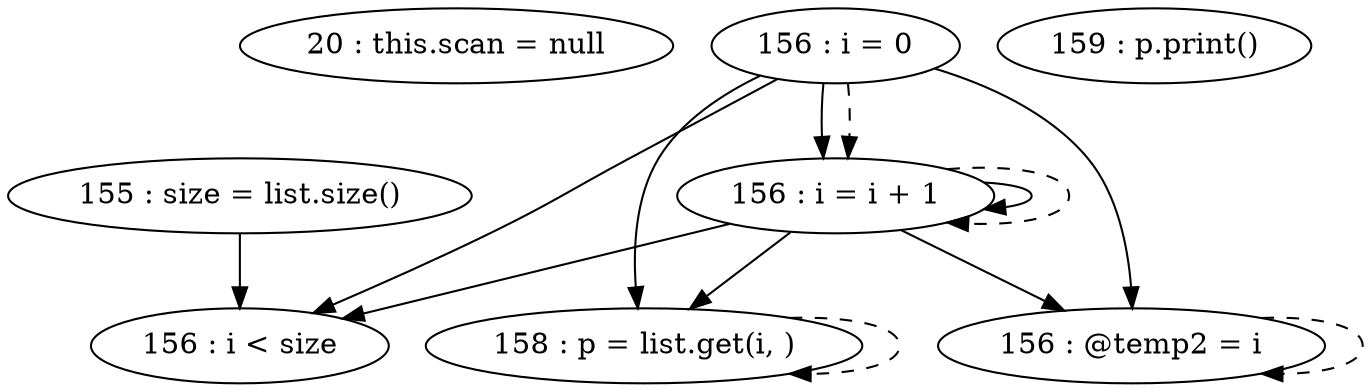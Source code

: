 digraph G {
"20 : this.scan = null"
"155 : size = list.size()"
"155 : size = list.size()" -> "156 : i < size"
"156 : i = 0"
"156 : i = 0" -> "156 : i < size"
"156 : i = 0" -> "156 : @temp2 = i"
"156 : i = 0" -> "156 : i = i + 1"
"156 : i = 0" -> "158 : p = list.get(i, )"
"156 : i = 0" -> "156 : i = i + 1" [style=dashed]
"156 : i < size"
"158 : p = list.get(i, )"
"158 : p = list.get(i, )" -> "158 : p = list.get(i, )" [style=dashed]
"159 : p.print()"
"156 : @temp2 = i"
"156 : @temp2 = i" -> "156 : @temp2 = i" [style=dashed]
"156 : i = i + 1"
"156 : i = i + 1" -> "156 : i < size"
"156 : i = i + 1" -> "156 : @temp2 = i"
"156 : i = i + 1" -> "156 : i = i + 1"
"156 : i = i + 1" -> "158 : p = list.get(i, )"
"156 : i = i + 1" -> "156 : i = i + 1" [style=dashed]
}